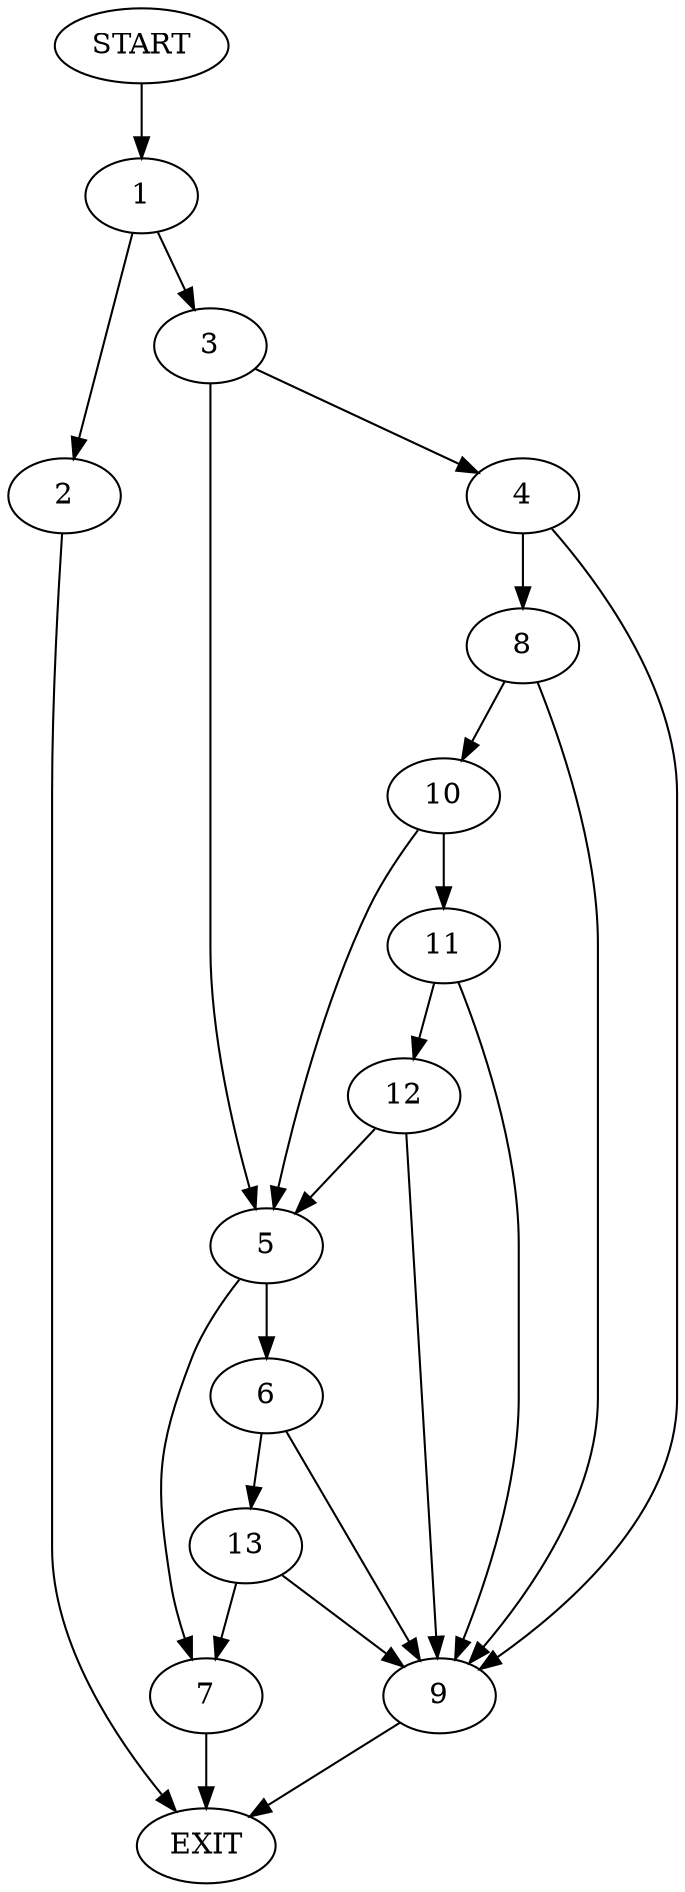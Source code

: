 digraph {
0 [label="START"]
14 [label="EXIT"]
0 -> 1
1 -> 2
1 -> 3
2 -> 14
3 -> 4
3 -> 5
5 -> 6
5 -> 7
4 -> 8
4 -> 9
9 -> 14
8 -> 10
8 -> 9
10 -> 11
10 -> 5
11 -> 12
11 -> 9
12 -> 5
12 -> 9
7 -> 14
6 -> 13
6 -> 9
13 -> 7
13 -> 9
}
